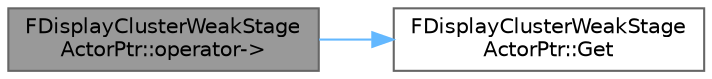 digraph "FDisplayClusterWeakStageActorPtr::operator-&gt;"
{
 // INTERACTIVE_SVG=YES
 // LATEX_PDF_SIZE
  bgcolor="transparent";
  edge [fontname=Helvetica,fontsize=10,labelfontname=Helvetica,labelfontsize=10];
  node [fontname=Helvetica,fontsize=10,shape=box,height=0.2,width=0.4];
  rankdir="LR";
  Node1 [id="Node000001",label="FDisplayClusterWeakStage\lActorPtr::operator-\>",height=0.2,width=0.4,color="gray40", fillcolor="grey60", style="filled", fontcolor="black",tooltip="Dereference the weak pointer."];
  Node1 -> Node2 [id="edge1_Node000001_Node000002",color="steelblue1",style="solid",tooltip=" "];
  Node2 [id="Node000002",label="FDisplayClusterWeakStage\lActorPtr::Get",height=0.2,width=0.4,color="grey40", fillcolor="white", style="filled",URL="$dd/d2e/structFDisplayClusterWeakStageActorPtr.html#a82f6b9a5afbc7346cc827fd71cf3736b",tooltip="Dereference the weak pointer."];
}
